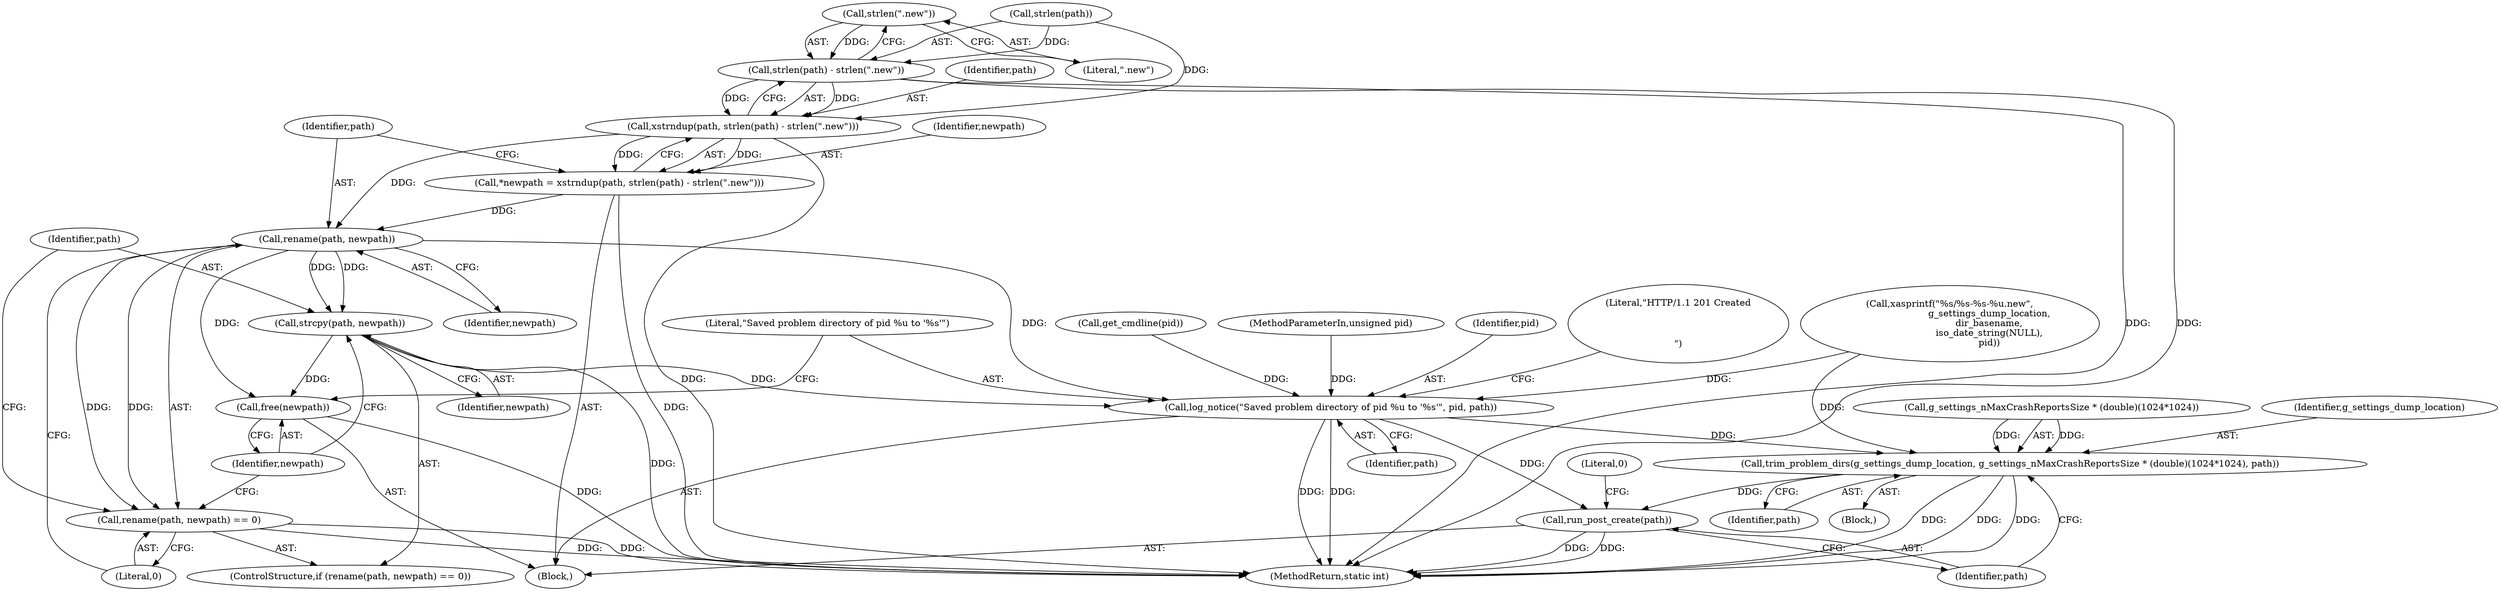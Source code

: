 digraph "0_abrt_8939398b82006ba1fec4ed491339fc075f43fc7c@API" {
"1000249" [label="(Call,strlen(\".new\"))"];
"1000246" [label="(Call,strlen(path) - strlen(\".new\"))"];
"1000244" [label="(Call,xstrndup(path, strlen(path) - strlen(\".new\")))"];
"1000242" [label="(Call,*newpath = xstrndup(path, strlen(path) - strlen(\".new\")))"];
"1000253" [label="(Call,rename(path, newpath))"];
"1000252" [label="(Call,rename(path, newpath) == 0)"];
"1000257" [label="(Call,strcpy(path, newpath))"];
"1000260" [label="(Call,free(newpath))"];
"1000262" [label="(Call,log_notice(\"Saved problem directory of pid %u to '%s'\", pid, path))"];
"1000280" [label="(Call,trim_problem_dirs(g_settings_dump_location, g_settings_nMaxCrashReportsSize * (double)(1024*1024), path))"];
"1000290" [label="(Call,run_post_create(path))"];
"1000261" [label="(Identifier,newpath)"];
"1000252" [label="(Call,rename(path, newpath) == 0)"];
"1000250" [label="(Literal,\".new\")"];
"1000265" [label="(Identifier,path)"];
"1000289" [label="(Identifier,path)"];
"1000258" [label="(Identifier,path)"];
"1000253" [label="(Call,rename(path, newpath))"];
"1000291" [label="(Identifier,path)"];
"1000294" [label="(MethodReturn,static int)"];
"1000254" [label="(Identifier,path)"];
"1000192" [label="(Call,get_cmdline(pid))"];
"1000243" [label="(Identifier,newpath)"];
"1000282" [label="(Call,g_settings_nMaxCrashReportsSize * (double)(1024*1024))"];
"1000114" [label="(MethodParameterIn,unsigned pid)"];
"1000242" [label="(Call,*newpath = xstrndup(path, strlen(path) - strlen(\".new\")))"];
"1000257" [label="(Call,strcpy(path, newpath))"];
"1000262" [label="(Call,log_notice(\"Saved problem directory of pid %u to '%s'\", pid, path))"];
"1000255" [label="(Identifier,newpath)"];
"1000264" [label="(Identifier,pid)"];
"1000245" [label="(Identifier,path)"];
"1000115" [label="(Block,)"];
"1000249" [label="(Call,strlen(\".new\"))"];
"1000260" [label="(Call,free(newpath))"];
"1000293" [label="(Literal,0)"];
"1000247" [label="(Call,strlen(path))"];
"1000267" [label="(Literal,\"HTTP/1.1 201 Created\r\n\r\n\")"];
"1000263" [label="(Literal,\"Saved problem directory of pid %u to '%s'\")"];
"1000279" [label="(Block,)"];
"1000256" [label="(Literal,0)"];
"1000259" [label="(Identifier,newpath)"];
"1000246" [label="(Call,strlen(path) - strlen(\".new\"))"];
"1000244" [label="(Call,xstrndup(path, strlen(path) - strlen(\".new\")))"];
"1000280" [label="(Call,trim_problem_dirs(g_settings_dump_location, g_settings_nMaxCrashReportsSize * (double)(1024*1024), path))"];
"1000251" [label="(ControlStructure,if (rename(path, newpath) == 0))"];
"1000290" [label="(Call,run_post_create(path))"];
"1000281" [label="(Identifier,g_settings_dump_location)"];
"1000144" [label="(Call,xasprintf(\"%s/%s-%s-%u.new\",\n                           g_settings_dump_location,\n                           dir_basename,\n                           iso_date_string(NULL),\n                           pid))"];
"1000249" -> "1000246"  [label="AST: "];
"1000249" -> "1000250"  [label="CFG: "];
"1000250" -> "1000249"  [label="AST: "];
"1000246" -> "1000249"  [label="CFG: "];
"1000249" -> "1000246"  [label="DDG: "];
"1000246" -> "1000244"  [label="AST: "];
"1000247" -> "1000246"  [label="AST: "];
"1000244" -> "1000246"  [label="CFG: "];
"1000246" -> "1000294"  [label="DDG: "];
"1000246" -> "1000294"  [label="DDG: "];
"1000246" -> "1000244"  [label="DDG: "];
"1000246" -> "1000244"  [label="DDG: "];
"1000247" -> "1000246"  [label="DDG: "];
"1000244" -> "1000242"  [label="AST: "];
"1000245" -> "1000244"  [label="AST: "];
"1000242" -> "1000244"  [label="CFG: "];
"1000244" -> "1000294"  [label="DDG: "];
"1000244" -> "1000242"  [label="DDG: "];
"1000244" -> "1000242"  [label="DDG: "];
"1000247" -> "1000244"  [label="DDG: "];
"1000244" -> "1000253"  [label="DDG: "];
"1000242" -> "1000115"  [label="AST: "];
"1000243" -> "1000242"  [label="AST: "];
"1000254" -> "1000242"  [label="CFG: "];
"1000242" -> "1000294"  [label="DDG: "];
"1000242" -> "1000253"  [label="DDG: "];
"1000253" -> "1000252"  [label="AST: "];
"1000253" -> "1000255"  [label="CFG: "];
"1000254" -> "1000253"  [label="AST: "];
"1000255" -> "1000253"  [label="AST: "];
"1000256" -> "1000253"  [label="CFG: "];
"1000253" -> "1000252"  [label="DDG: "];
"1000253" -> "1000252"  [label="DDG: "];
"1000253" -> "1000257"  [label="DDG: "];
"1000253" -> "1000257"  [label="DDG: "];
"1000253" -> "1000260"  [label="DDG: "];
"1000253" -> "1000262"  [label="DDG: "];
"1000252" -> "1000251"  [label="AST: "];
"1000252" -> "1000256"  [label="CFG: "];
"1000256" -> "1000252"  [label="AST: "];
"1000258" -> "1000252"  [label="CFG: "];
"1000261" -> "1000252"  [label="CFG: "];
"1000252" -> "1000294"  [label="DDG: "];
"1000252" -> "1000294"  [label="DDG: "];
"1000257" -> "1000251"  [label="AST: "];
"1000257" -> "1000259"  [label="CFG: "];
"1000258" -> "1000257"  [label="AST: "];
"1000259" -> "1000257"  [label="AST: "];
"1000261" -> "1000257"  [label="CFG: "];
"1000257" -> "1000294"  [label="DDG: "];
"1000257" -> "1000260"  [label="DDG: "];
"1000257" -> "1000262"  [label="DDG: "];
"1000260" -> "1000115"  [label="AST: "];
"1000260" -> "1000261"  [label="CFG: "];
"1000261" -> "1000260"  [label="AST: "];
"1000263" -> "1000260"  [label="CFG: "];
"1000260" -> "1000294"  [label="DDG: "];
"1000262" -> "1000115"  [label="AST: "];
"1000262" -> "1000265"  [label="CFG: "];
"1000263" -> "1000262"  [label="AST: "];
"1000264" -> "1000262"  [label="AST: "];
"1000265" -> "1000262"  [label="AST: "];
"1000267" -> "1000262"  [label="CFG: "];
"1000262" -> "1000294"  [label="DDG: "];
"1000262" -> "1000294"  [label="DDG: "];
"1000192" -> "1000262"  [label="DDG: "];
"1000144" -> "1000262"  [label="DDG: "];
"1000114" -> "1000262"  [label="DDG: "];
"1000262" -> "1000280"  [label="DDG: "];
"1000262" -> "1000290"  [label="DDG: "];
"1000280" -> "1000279"  [label="AST: "];
"1000280" -> "1000289"  [label="CFG: "];
"1000281" -> "1000280"  [label="AST: "];
"1000282" -> "1000280"  [label="AST: "];
"1000289" -> "1000280"  [label="AST: "];
"1000291" -> "1000280"  [label="CFG: "];
"1000280" -> "1000294"  [label="DDG: "];
"1000280" -> "1000294"  [label="DDG: "];
"1000280" -> "1000294"  [label="DDG: "];
"1000144" -> "1000280"  [label="DDG: "];
"1000282" -> "1000280"  [label="DDG: "];
"1000282" -> "1000280"  [label="DDG: "];
"1000280" -> "1000290"  [label="DDG: "];
"1000290" -> "1000115"  [label="AST: "];
"1000290" -> "1000291"  [label="CFG: "];
"1000291" -> "1000290"  [label="AST: "];
"1000293" -> "1000290"  [label="CFG: "];
"1000290" -> "1000294"  [label="DDG: "];
"1000290" -> "1000294"  [label="DDG: "];
}
